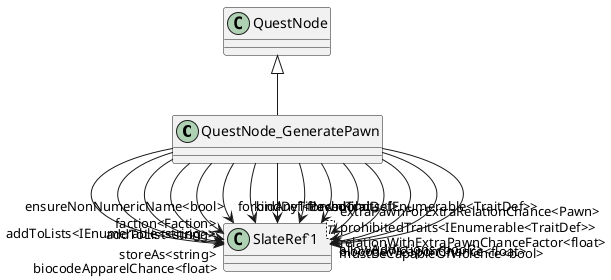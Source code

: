 @startuml
class QuestNode_GeneratePawn {
}
class "SlateRef`1"<T> {
}
QuestNode <|-- QuestNode_GeneratePawn
QuestNode_GeneratePawn --> "storeAs<string>" "SlateRef`1"
QuestNode_GeneratePawn --> "addToList<string>" "SlateRef`1"
QuestNode_GeneratePawn --> "addToLists<IEnumerable<string>>" "SlateRef`1"
QuestNode_GeneratePawn --> "kindDef<PawnKindDef>" "SlateRef`1"
QuestNode_GeneratePawn --> "faction<Faction>" "SlateRef`1"
QuestNode_GeneratePawn --> "forbidAnyTitle<bool>" "SlateRef`1"
QuestNode_GeneratePawn --> "ensureNonNumericName<bool>" "SlateRef`1"
QuestNode_GeneratePawn --> "forcedTraits<IEnumerable<TraitDef>>" "SlateRef`1"
QuestNode_GeneratePawn --> "prohibitedTraits<IEnumerable<TraitDef>>" "SlateRef`1"
QuestNode_GeneratePawn --> "extraPawnForExtraRelationChance<Pawn>" "SlateRef`1"
QuestNode_GeneratePawn --> "relationWithExtraPawnChanceFactor<float>" "SlateRef`1"
QuestNode_GeneratePawn --> "allowAddictions<bool?>" "SlateRef`1"
QuestNode_GeneratePawn --> "biocodeWeaponChance<float>" "SlateRef`1"
QuestNode_GeneratePawn --> "biocodeApparelChance<float>" "SlateRef`1"
QuestNode_GeneratePawn --> "mustBeCapableOfViolence<bool>" "SlateRef`1"
@enduml
